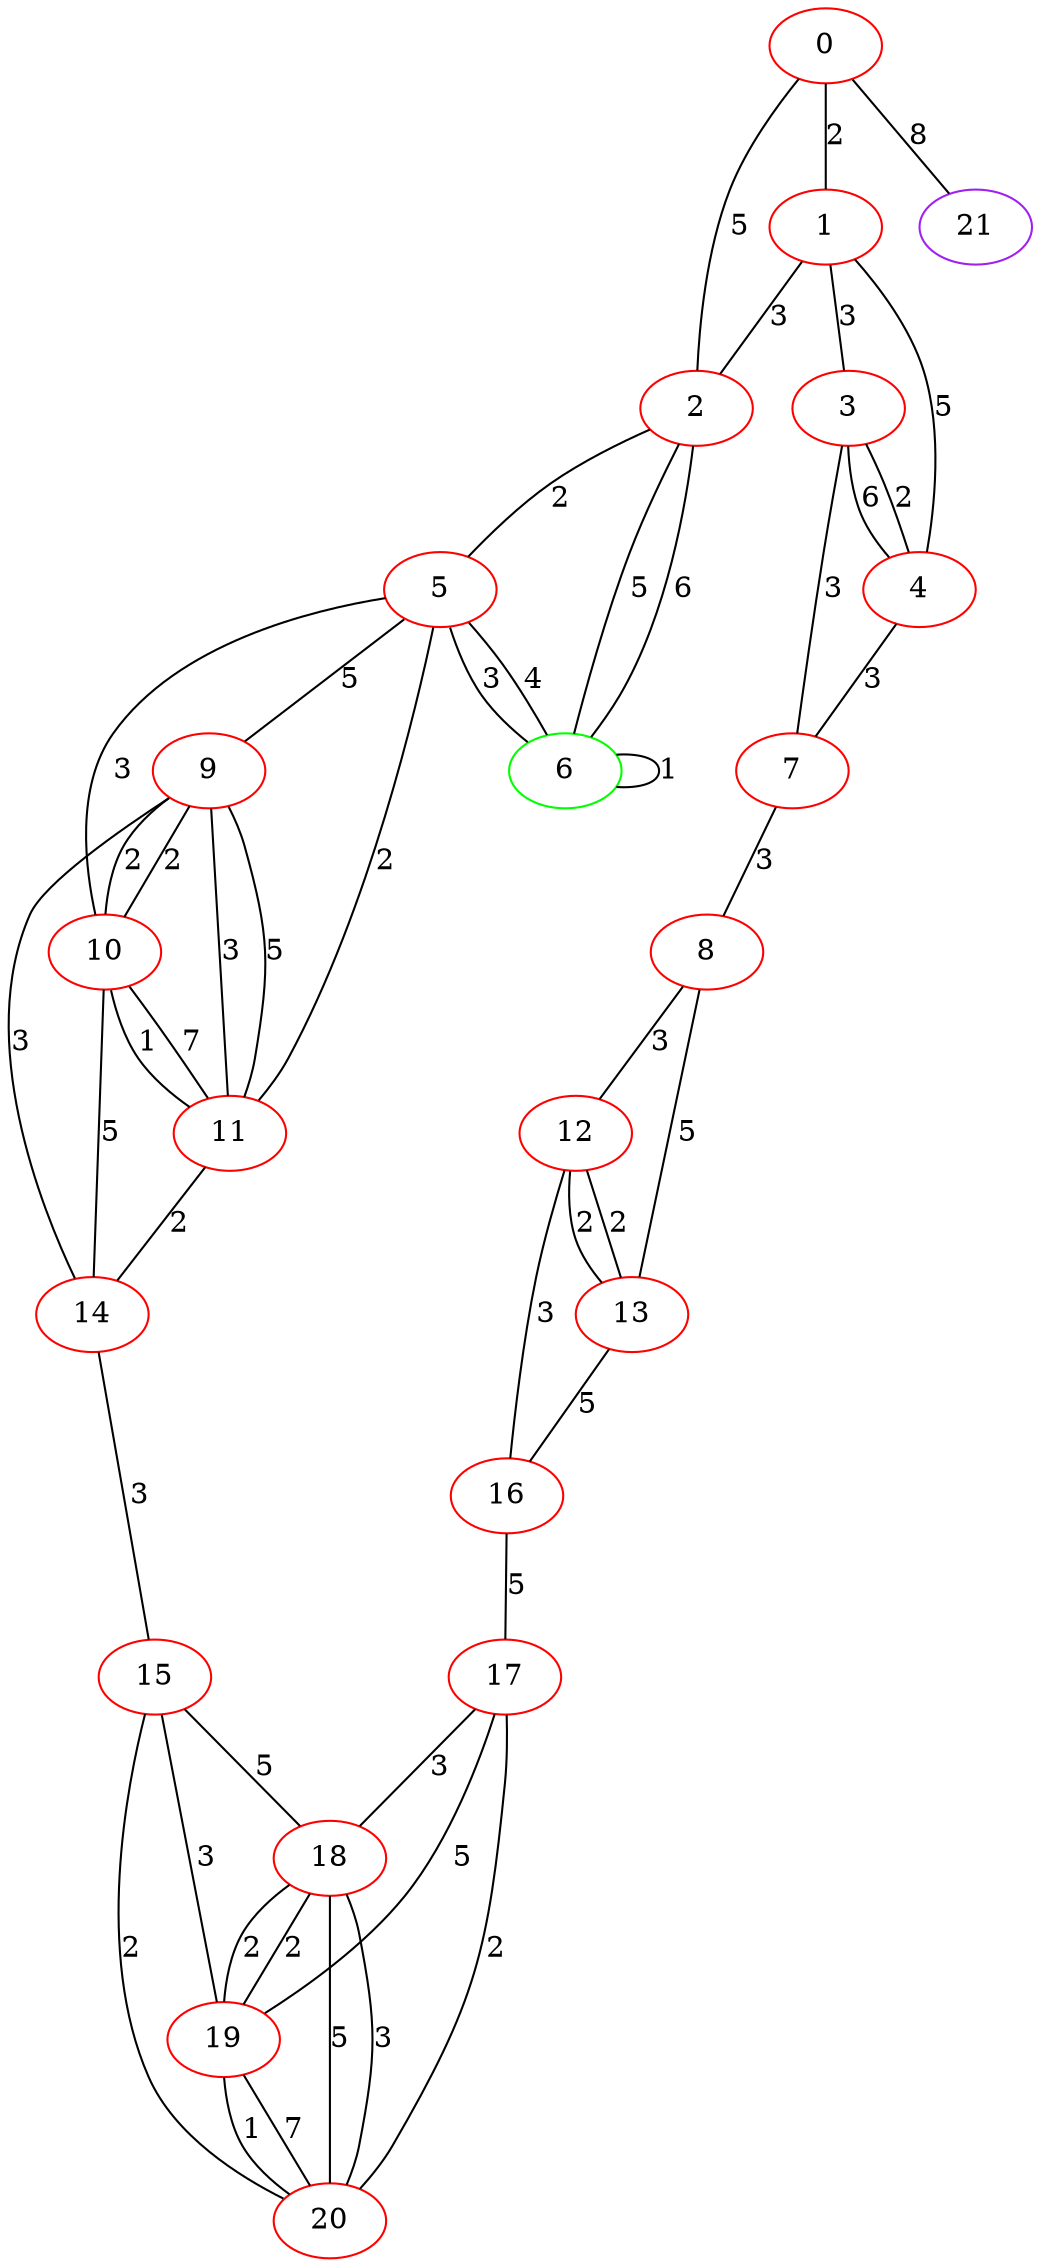 graph "" {
0 [color=red, weight=1];
1 [color=red, weight=1];
2 [color=red, weight=1];
3 [color=red, weight=1];
4 [color=red, weight=1];
5 [color=red, weight=1];
6 [color=green, weight=2];
7 [color=red, weight=1];
8 [color=red, weight=1];
9 [color=red, weight=1];
10 [color=red, weight=1];
11 [color=red, weight=1];
12 [color=red, weight=1];
13 [color=red, weight=1];
14 [color=red, weight=1];
15 [color=red, weight=1];
16 [color=red, weight=1];
17 [color=red, weight=1];
18 [color=red, weight=1];
19 [color=red, weight=1];
20 [color=red, weight=1];
21 [color=purple, weight=4];
0 -- 1  [key=0, label=2];
0 -- 2  [key=0, label=5];
0 -- 21  [key=0, label=8];
1 -- 2  [key=0, label=3];
1 -- 3  [key=0, label=3];
1 -- 4  [key=0, label=5];
2 -- 5  [key=0, label=2];
2 -- 6  [key=0, label=5];
2 -- 6  [key=1, label=6];
3 -- 4  [key=0, label=2];
3 -- 4  [key=1, label=6];
3 -- 7  [key=0, label=3];
4 -- 7  [key=0, label=3];
5 -- 9  [key=0, label=5];
5 -- 10  [key=0, label=3];
5 -- 11  [key=0, label=2];
5 -- 6  [key=0, label=3];
5 -- 6  [key=1, label=4];
6 -- 6  [key=0, label=1];
7 -- 8  [key=0, label=3];
8 -- 12  [key=0, label=3];
8 -- 13  [key=0, label=5];
9 -- 10  [key=0, label=2];
9 -- 10  [key=1, label=2];
9 -- 11  [key=0, label=3];
9 -- 11  [key=1, label=5];
9 -- 14  [key=0, label=3];
10 -- 11  [key=0, label=1];
10 -- 11  [key=1, label=7];
10 -- 14  [key=0, label=5];
11 -- 14  [key=0, label=2];
12 -- 16  [key=0, label=3];
12 -- 13  [key=0, label=2];
12 -- 13  [key=1, label=2];
13 -- 16  [key=0, label=5];
14 -- 15  [key=0, label=3];
15 -- 18  [key=0, label=5];
15 -- 19  [key=0, label=3];
15 -- 20  [key=0, label=2];
16 -- 17  [key=0, label=5];
17 -- 18  [key=0, label=3];
17 -- 19  [key=0, label=5];
17 -- 20  [key=0, label=2];
18 -- 19  [key=0, label=2];
18 -- 19  [key=1, label=2];
18 -- 20  [key=0, label=5];
18 -- 20  [key=1, label=3];
19 -- 20  [key=0, label=7];
19 -- 20  [key=1, label=1];
}
